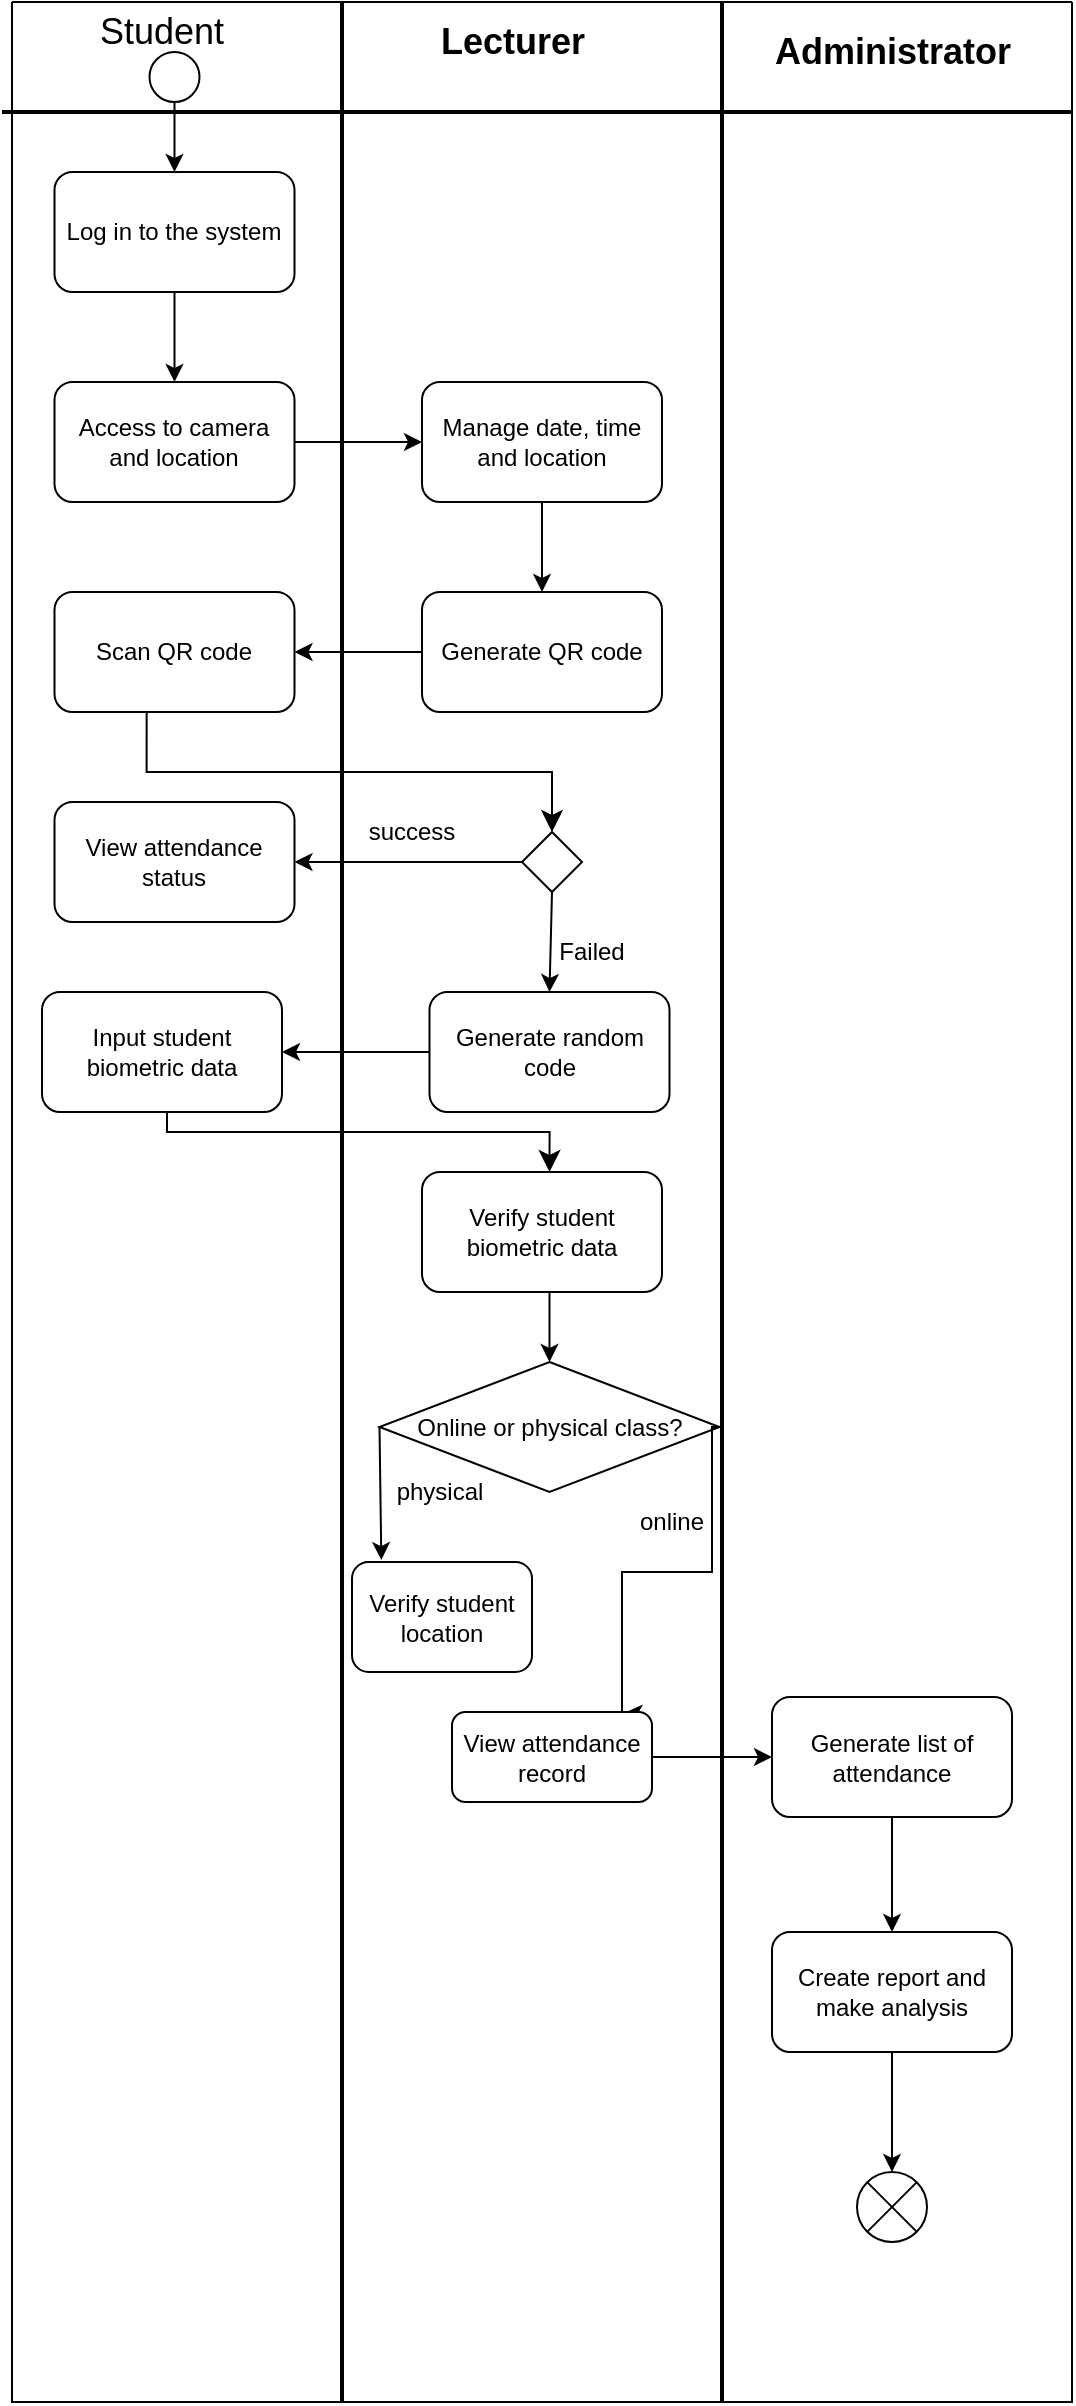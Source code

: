 <mxfile>
    <diagram id="bK281W4dt3CQjHUtxnc9" name="Page-1">
        <mxGraphModel dx="490" dy="424" grid="1" gridSize="10" guides="1" tooltips="1" connect="1" arrows="1" fold="1" page="1" pageScale="1" pageWidth="850" pageHeight="1100" math="0" shadow="0">
            <root>
                <mxCell id="0"/>
                <mxCell id="1" parent="0"/>
                <mxCell id="2" value="" style="swimlane;startSize=0;" parent="1" vertex="1">
                    <mxGeometry x="70" y="25" width="530" height="1200" as="geometry"/>
                </mxCell>
                <mxCell id="4" value="&lt;font style=&quot;font-size: 18px;&quot;&gt;Student&lt;/font&gt;" style="text;html=1;strokeColor=none;fillColor=none;align=center;verticalAlign=middle;whiteSpace=wrap;rounded=0;" parent="2" vertex="1">
                    <mxGeometry x="30" width="90" height="30" as="geometry"/>
                </mxCell>
                <mxCell id="5" value="" style="line;strokeWidth=2;direction=south;html=1;fontSize=18;" parent="2" vertex="1">
                    <mxGeometry x="160" width="10" height="1200" as="geometry"/>
                </mxCell>
                <mxCell id="10" value="Lecturer" style="text;strokeColor=none;fillColor=none;html=1;fontSize=18;fontStyle=1;verticalAlign=middle;align=center;" parent="2" vertex="1">
                    <mxGeometry x="200" width="100" height="40" as="geometry"/>
                </mxCell>
                <mxCell id="13" value="" style="line;strokeWidth=2;html=1;fontSize=12;" parent="2" vertex="1">
                    <mxGeometry x="-5" y="50" width="535" height="10" as="geometry"/>
                </mxCell>
                <mxCell id="16" value="" style="line;strokeWidth=2;direction=south;html=1;fontSize=12;" parent="2" vertex="1">
                    <mxGeometry x="350" width="10" height="1200" as="geometry"/>
                </mxCell>
                <mxCell id="17" value="Administrator" style="text;strokeColor=none;fillColor=none;html=1;fontSize=18;fontStyle=1;verticalAlign=middle;align=center;" parent="2" vertex="1">
                    <mxGeometry x="390" y="5" width="100" height="40" as="geometry"/>
                </mxCell>
                <mxCell id="22" value="Failed" style="text;html=1;strokeColor=none;fillColor=none;align=center;verticalAlign=middle;whiteSpace=wrap;rounded=0;fontSize=12;" parent="2" vertex="1">
                    <mxGeometry x="260" y="460" width="60" height="30" as="geometry"/>
                </mxCell>
                <mxCell id="67" style="edgeStyle=none;html=1;exitX=0.5;exitY=1;exitDx=0;exitDy=0;entryX=0.5;entryY=0;entryDx=0;entryDy=0;" edge="1" parent="2" target="65">
                    <mxGeometry relative="1" as="geometry">
                        <mxPoint x="268.75" y="645" as="sourcePoint"/>
                    </mxGeometry>
                </mxCell>
                <mxCell id="33" value="physical" style="text;html=1;strokeColor=none;fillColor=none;align=center;verticalAlign=middle;whiteSpace=wrap;rounded=0;fontSize=12;" parent="2" vertex="1">
                    <mxGeometry x="183.75" y="730" width="60" height="30" as="geometry"/>
                </mxCell>
                <mxCell id="34" value="online" style="text;html=1;strokeColor=none;fillColor=none;align=center;verticalAlign=middle;whiteSpace=wrap;rounded=0;fontSize=12;" parent="2" vertex="1">
                    <mxGeometry x="300" y="745" width="60" height="30" as="geometry"/>
                </mxCell>
                <mxCell id="43" value="" style="shape=sumEllipse;perimeter=ellipsePerimeter;whiteSpace=wrap;html=1;backgroundOutline=1;fontSize=12;" parent="2" vertex="1">
                    <mxGeometry x="422.5" y="1085" width="35" height="35" as="geometry"/>
                </mxCell>
                <mxCell id="47" value="success" style="text;html=1;strokeColor=none;fillColor=none;align=center;verticalAlign=middle;whiteSpace=wrap;rounded=0;" parent="2" vertex="1">
                    <mxGeometry x="170" y="400" width="60" height="30" as="geometry"/>
                </mxCell>
                <mxCell id="53" style="edgeStyle=none;html=1;exitX=0.5;exitY=1;exitDx=0;exitDy=0;entryX=0.5;entryY=0;entryDx=0;entryDy=0;" edge="1" parent="2" source="52" target="78">
                    <mxGeometry relative="1" as="geometry">
                        <mxPoint x="81.25" y="80" as="targetPoint"/>
                    </mxGeometry>
                </mxCell>
                <mxCell id="52" value="" style="ellipse;whiteSpace=wrap;html=1;aspect=fixed;" vertex="1" parent="2">
                    <mxGeometry x="68.75" y="25" width="25" height="25" as="geometry"/>
                </mxCell>
                <mxCell id="75" style="edgeStyle=none;html=1;exitX=0;exitY=0.5;exitDx=0;exitDy=0;entryX=1;entryY=0.5;entryDx=0;entryDy=0;" edge="1" parent="2" source="76" target="88">
                    <mxGeometry relative="1" as="geometry">
                        <mxPoint x="190" y="430" as="sourcePoint"/>
                        <mxPoint x="150" y="430" as="targetPoint"/>
                    </mxGeometry>
                </mxCell>
                <mxCell id="60" value="" style="edgeStyle=segmentEdgeStyle;endArrow=classic;html=1;curved=0;rounded=0;endSize=8;startSize=8;entryX=0.5;entryY=0;entryDx=0;entryDy=0;exitX=0.384;exitY=1;exitDx=0;exitDy=0;exitPerimeter=0;" edge="1" parent="2" source="84" target="76">
                    <mxGeometry width="50" height="50" relative="1" as="geometry">
                        <mxPoint x="68.75" y="360" as="sourcePoint"/>
                        <mxPoint x="268.75" y="395" as="targetPoint"/>
                        <Array as="points">
                            <mxPoint x="67" y="385"/>
                            <mxPoint x="270" y="385"/>
                        </Array>
                    </mxGeometry>
                </mxCell>
                <mxCell id="63" value="" style="edgeStyle=segmentEdgeStyle;endArrow=classic;html=1;curved=0;rounded=0;endSize=8;startSize=8;entryX=0.5;entryY=0;entryDx=0;entryDy=0;" edge="1" parent="2">
                    <mxGeometry width="50" height="50" relative="1" as="geometry">
                        <mxPoint x="77.5" y="555" as="sourcePoint"/>
                        <mxPoint x="268.75" y="585" as="targetPoint"/>
                        <Array as="points">
                            <mxPoint x="78" y="565"/>
                            <mxPoint x="269" y="565"/>
                        </Array>
                    </mxGeometry>
                </mxCell>
                <mxCell id="72" style="edgeStyle=none;html=1;exitX=0;exitY=0.5;exitDx=0;exitDy=0;entryX=0.163;entryY=-0.018;entryDx=0;entryDy=0;entryPerimeter=0;" edge="1" parent="2" source="65" target="94">
                    <mxGeometry relative="1" as="geometry">
                        <mxPoint x="184" y="775" as="targetPoint"/>
                    </mxGeometry>
                </mxCell>
                <mxCell id="65" value="Online or physical class?" style="rhombus;whiteSpace=wrap;html=1;" vertex="1" parent="2">
                    <mxGeometry x="183.75" y="680" width="170" height="65" as="geometry"/>
                </mxCell>
                <mxCell id="90" style="edgeStyle=none;html=1;exitX=0.5;exitY=1;exitDx=0;exitDy=0;entryX=0.5;entryY=0;entryDx=0;entryDy=0;" edge="1" parent="2" source="76" target="89">
                    <mxGeometry relative="1" as="geometry"/>
                </mxCell>
                <mxCell id="76" value="" style="rhombus;whiteSpace=wrap;html=1;" vertex="1" parent="2">
                    <mxGeometry x="255" y="415" width="30" height="30" as="geometry"/>
                </mxCell>
                <mxCell id="77" value="" style="edgeStyle=segmentEdgeStyle;endArrow=classic;html=1;curved=0;rounded=0;endSize=8;startSize=8;entryX=0.84;entryY=0.03;entryDx=0;entryDy=0;exitX=1;exitY=0.5;exitDx=0;exitDy=0;entryPerimeter=0;" edge="1" parent="2" source="65" target="95">
                    <mxGeometry width="50" height="50" relative="1" as="geometry">
                        <mxPoint x="288.75" y="780" as="sourcePoint"/>
                        <mxPoint x="305.4" y="851.77" as="targetPoint"/>
                        <Array as="points">
                            <mxPoint x="350" y="713"/>
                            <mxPoint x="350" y="785"/>
                            <mxPoint x="305" y="785"/>
                        </Array>
                    </mxGeometry>
                </mxCell>
                <mxCell id="81" style="edgeStyle=none;html=1;exitX=0.5;exitY=1;exitDx=0;exitDy=0;entryX=0.5;entryY=0;entryDx=0;entryDy=0;" edge="1" parent="2" source="78" target="80">
                    <mxGeometry relative="1" as="geometry"/>
                </mxCell>
                <mxCell id="78" value="Log in to the system" style="rounded=1;whiteSpace=wrap;html=1;" vertex="1" parent="2">
                    <mxGeometry x="21.25" y="85" width="120" height="60" as="geometry"/>
                </mxCell>
                <mxCell id="83" style="edgeStyle=none;html=1;exitX=1;exitY=0.5;exitDx=0;exitDy=0;entryX=0;entryY=0.5;entryDx=0;entryDy=0;" edge="1" parent="2" source="80" target="82">
                    <mxGeometry relative="1" as="geometry"/>
                </mxCell>
                <mxCell id="80" value="Access to camera and location" style="rounded=1;whiteSpace=wrap;html=1;" vertex="1" parent="2">
                    <mxGeometry x="21.25" y="190" width="120" height="60" as="geometry"/>
                </mxCell>
                <mxCell id="86" style="edgeStyle=none;html=1;exitX=0.5;exitY=1;exitDx=0;exitDy=0;entryX=0.5;entryY=0;entryDx=0;entryDy=0;" edge="1" parent="2" source="82" target="85">
                    <mxGeometry relative="1" as="geometry"/>
                </mxCell>
                <mxCell id="82" value="Manage date, time and location" style="rounded=1;whiteSpace=wrap;html=1;" vertex="1" parent="2">
                    <mxGeometry x="205" y="190" width="120" height="60" as="geometry"/>
                </mxCell>
                <mxCell id="87" value="" style="edgeStyle=none;html=1;" edge="1" parent="2" source="85" target="84">
                    <mxGeometry relative="1" as="geometry"/>
                </mxCell>
                <mxCell id="85" value="Generate QR code" style="rounded=1;whiteSpace=wrap;html=1;" vertex="1" parent="2">
                    <mxGeometry x="205" y="295" width="120" height="60" as="geometry"/>
                </mxCell>
                <mxCell id="84" value="Scan QR code" style="rounded=1;whiteSpace=wrap;html=1;" vertex="1" parent="2">
                    <mxGeometry x="21.25" y="295" width="120" height="60" as="geometry"/>
                </mxCell>
                <mxCell id="88" value="View attendance status" style="rounded=1;whiteSpace=wrap;html=1;" vertex="1" parent="2">
                    <mxGeometry x="21.25" y="400" width="120" height="60" as="geometry"/>
                </mxCell>
                <mxCell id="92" style="edgeStyle=none;html=1;exitX=0;exitY=0.5;exitDx=0;exitDy=0;entryX=1;entryY=0.5;entryDx=0;entryDy=0;" edge="1" parent="2" source="89" target="91">
                    <mxGeometry relative="1" as="geometry"/>
                </mxCell>
                <mxCell id="89" value="Generate random code" style="rounded=1;whiteSpace=wrap;html=1;" vertex="1" parent="2">
                    <mxGeometry x="208.75" y="495" width="120" height="60" as="geometry"/>
                </mxCell>
                <mxCell id="91" value="Input student biometric data" style="rounded=1;whiteSpace=wrap;html=1;" vertex="1" parent="2">
                    <mxGeometry x="15" y="495" width="120" height="60" as="geometry"/>
                </mxCell>
                <mxCell id="93" value="Verify student biometric data" style="rounded=1;whiteSpace=wrap;html=1;" vertex="1" parent="2">
                    <mxGeometry x="205" y="585" width="120" height="60" as="geometry"/>
                </mxCell>
                <mxCell id="94" value="Verify student location" style="rounded=1;whiteSpace=wrap;html=1;" vertex="1" parent="2">
                    <mxGeometry x="170" y="780" width="90" height="55" as="geometry"/>
                </mxCell>
                <mxCell id="98" style="edgeStyle=none;html=1;exitX=1;exitY=0.5;exitDx=0;exitDy=0;entryX=0;entryY=0.5;entryDx=0;entryDy=0;" edge="1" parent="2" source="95" target="96">
                    <mxGeometry relative="1" as="geometry"/>
                </mxCell>
                <mxCell id="95" value="View attendance record" style="rounded=1;whiteSpace=wrap;html=1;" vertex="1" parent="2">
                    <mxGeometry x="220" y="855" width="100" height="45" as="geometry"/>
                </mxCell>
                <mxCell id="99" style="edgeStyle=none;html=1;exitX=0.5;exitY=1;exitDx=0;exitDy=0;entryX=0.5;entryY=0;entryDx=0;entryDy=0;" edge="1" parent="2" source="96" target="97">
                    <mxGeometry relative="1" as="geometry"/>
                </mxCell>
                <mxCell id="96" value="Generate list of attendance" style="rounded=1;whiteSpace=wrap;html=1;" vertex="1" parent="2">
                    <mxGeometry x="380" y="847.5" width="120" height="60" as="geometry"/>
                </mxCell>
                <mxCell id="100" style="edgeStyle=none;html=1;exitX=0.5;exitY=1;exitDx=0;exitDy=0;entryX=0.5;entryY=0;entryDx=0;entryDy=0;" edge="1" parent="2" source="97" target="43">
                    <mxGeometry relative="1" as="geometry"/>
                </mxCell>
                <mxCell id="97" value="Create report and make analysis" style="rounded=1;whiteSpace=wrap;html=1;" vertex="1" parent="2">
                    <mxGeometry x="380" y="965" width="120" height="60" as="geometry"/>
                </mxCell>
            </root>
        </mxGraphModel>
    </diagram>
</mxfile>